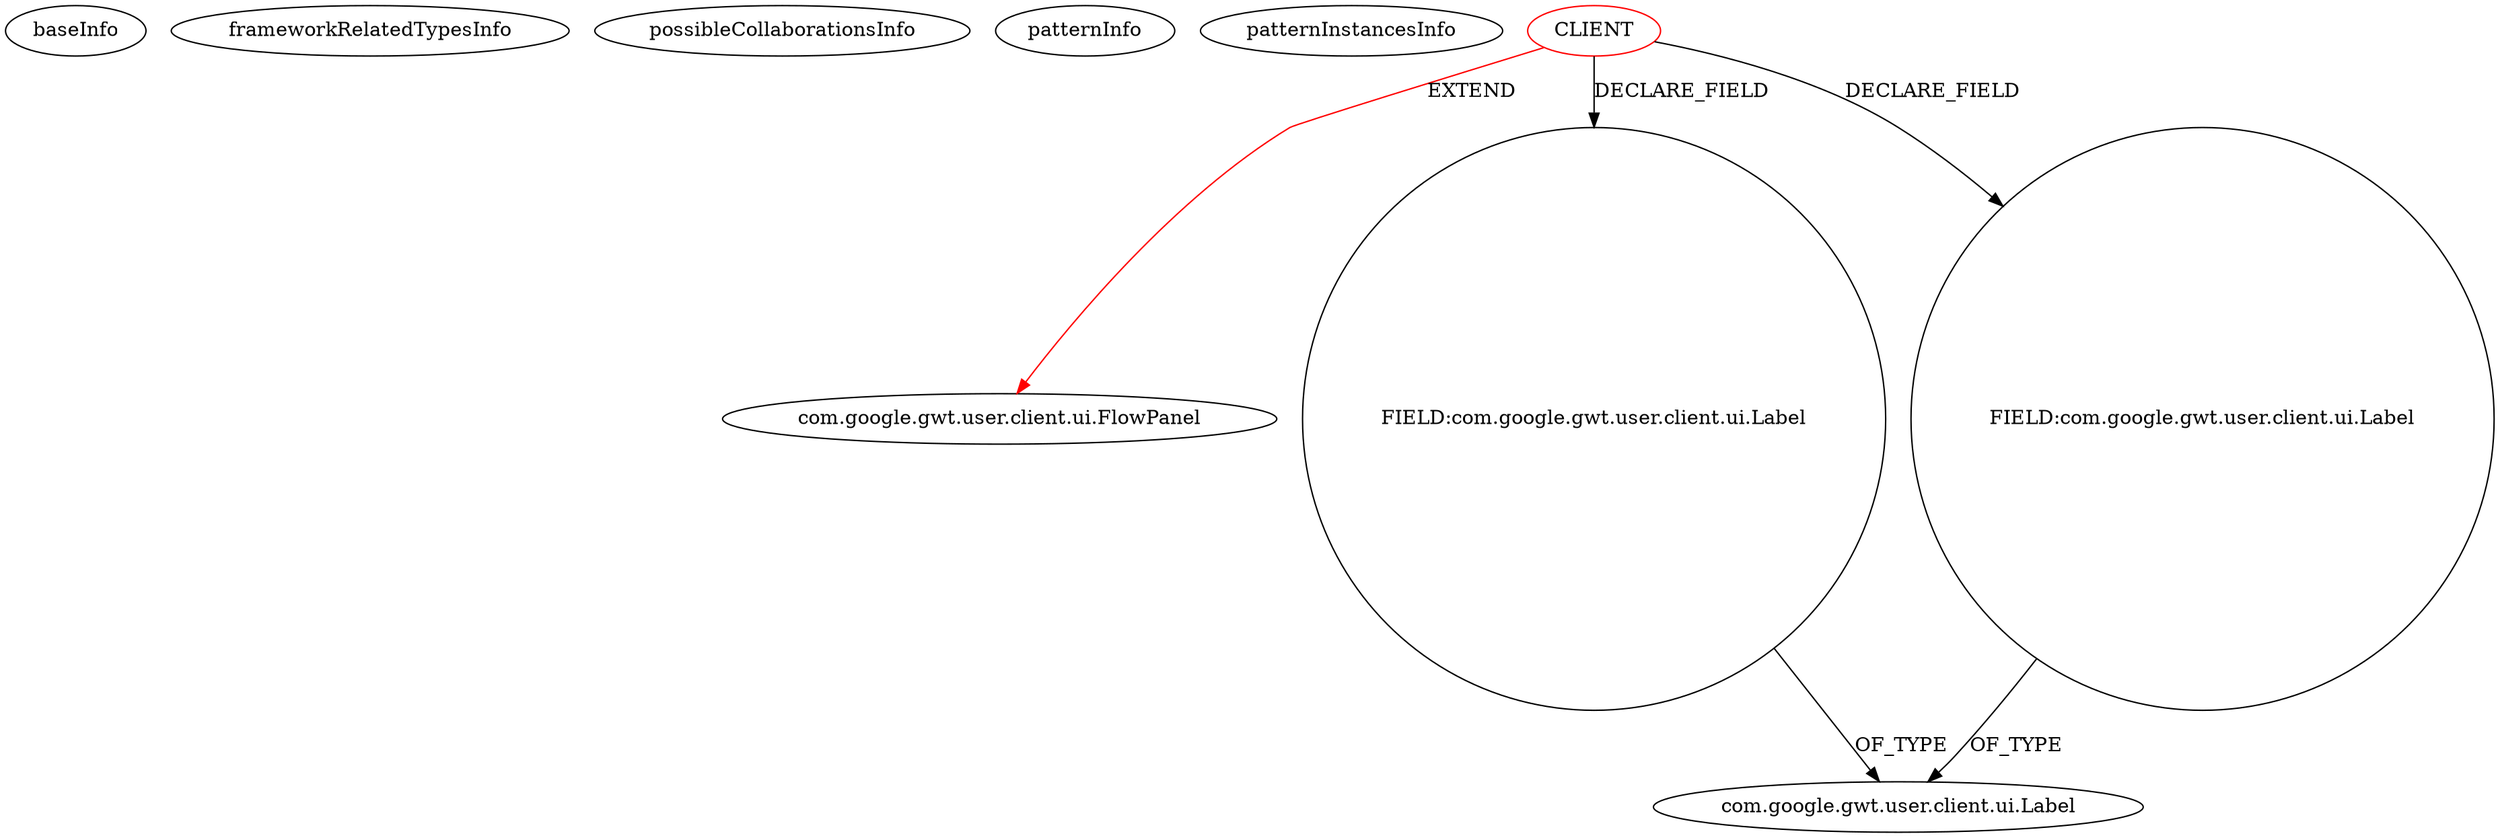 digraph {
baseInfo[graphId=187,category="pattern",isAnonymous=false,possibleRelation=false]
frameworkRelatedTypesInfo[0="com.google.gwt.user.client.ui.FlowPanel"]
possibleCollaborationsInfo[]
patternInfo[frequency=2.0,patternRootClient=0]
patternInstancesInfo[0="luxferrari-AlgebrApp~/luxferrari-AlgebrApp/AlgebrApp-master/AlgebrApp/src/org/luxferrari/algebrapp/client/IncrementSlider.java~IncrementSlider~3645",1="lambourg-WebGallery~/lambourg-WebGallery/WebGallery-master/client/src/com/lambourg/webgallery/client/pictureview/ExifBox.java~ExifBox~3570"]
1[label="com.google.gwt.user.client.ui.FlowPanel",vertexType="FRAMEWORK_CLASS_TYPE",isFrameworkType=false]
0[label="CLIENT",vertexType="ROOT_CLIENT_CLASS_DECLARATION",isFrameworkType=false,color=red]
8[label="FIELD:com.google.gwt.user.client.ui.Label",vertexType="FIELD_DECLARATION",isFrameworkType=false,shape=circle]
4[label="FIELD:com.google.gwt.user.client.ui.Label",vertexType="FIELD_DECLARATION",isFrameworkType=false,shape=circle]
5[label="com.google.gwt.user.client.ui.Label",vertexType="FRAMEWORK_CLASS_TYPE",isFrameworkType=false]
0->1[label="EXTEND",color=red]
0->8[label="DECLARE_FIELD"]
0->4[label="DECLARE_FIELD"]
8->5[label="OF_TYPE"]
4->5[label="OF_TYPE"]
}
